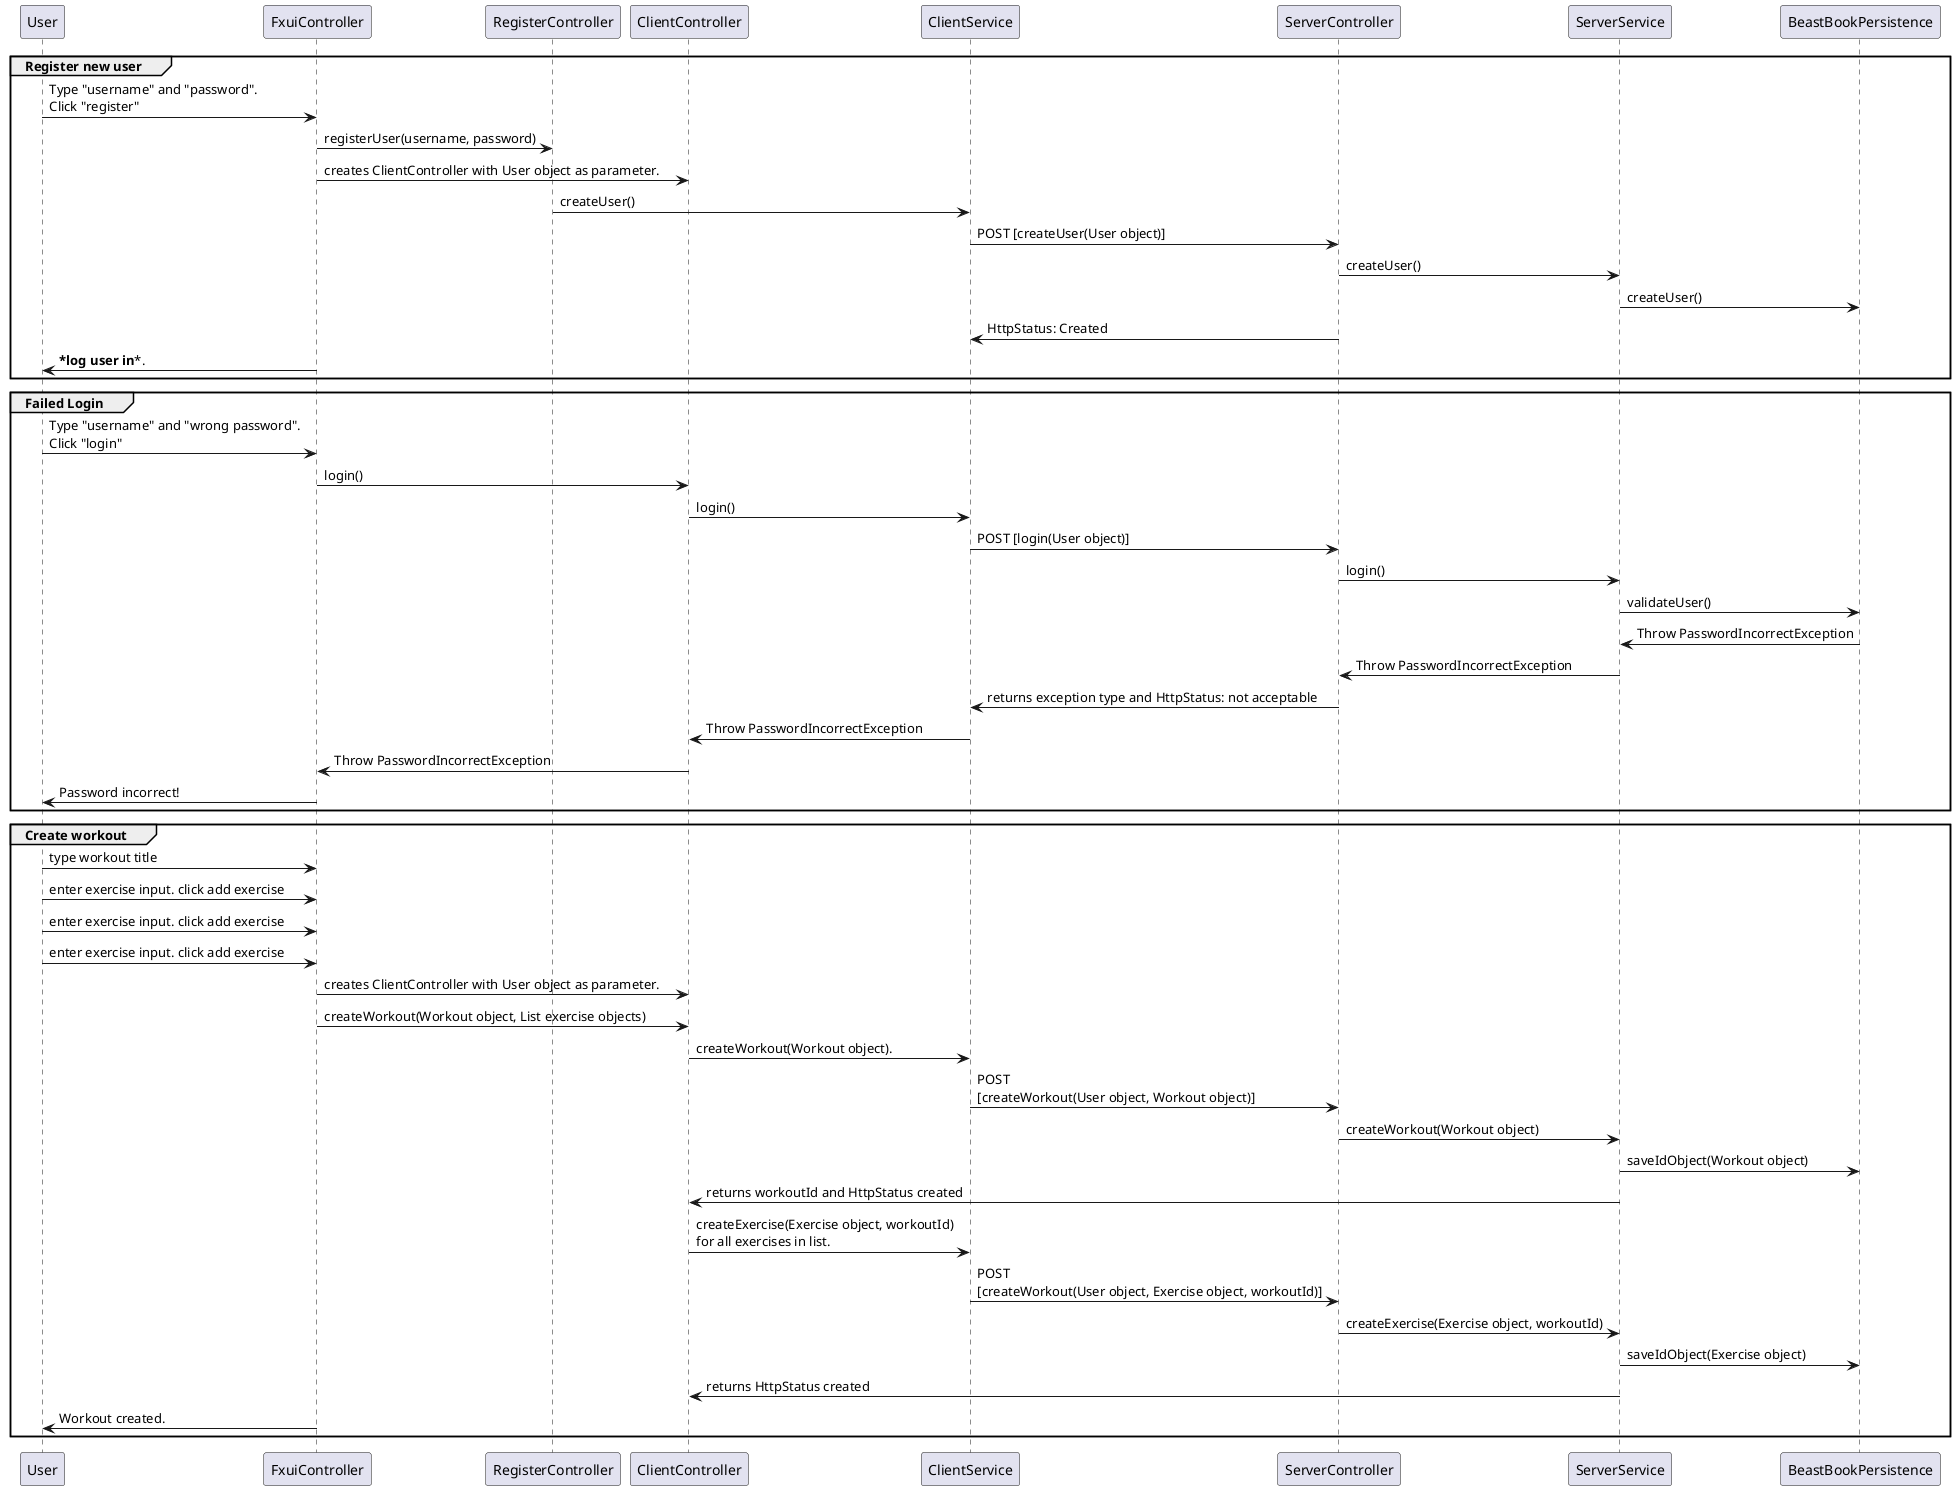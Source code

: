 @startuml sequenceDiagram

group Register new user
User -> FxuiController: Type "username" and "password".\nClick "register"
FxuiController -> RegisterController: registerUser(username, password)
FxuiController-> ClientController: creates ClientController with User object as parameter.
RegisterController -> ClientService: createUser()
ClientService -> ServerController: POST [createUser(User object)]
ServerController -> ServerService: createUser()
ServerService -> BeastBookPersistence: createUser()
ServerController -> ClientService: HttpStatus: Created
FxuiController -> User: ***log user in***.
end

group Failed Login
User -> FxuiController: Type "username" and "wrong password".\nClick "login"
FxuiController -> ClientController: login()
ClientController -> ClientService: login()
ClientService -> ServerController: POST [login(User object)]
ServerController -> ServerService: login()
ServerService -> BeastBookPersistence: validateUser()
BeastBookPersistence -> ServerService: Throw PasswordIncorrectException
ServerService -> ServerController: Throw PasswordIncorrectException
ServerController -> ClientService: returns exception type and HttpStatus: not acceptable
ClientService -> ClientController: Throw PasswordIncorrectException
ClientController -> FxuiController: Throw PasswordIncorrectException
FxuiController -> User: Password incorrect!
end

group Create workout
User -> FxuiController: type workout title
User -> FxuiController: enter exercise input. click add exercise
User -> FxuiController: enter exercise input. click add exercise
User -> FxuiController: enter exercise input. click add exercise
FxuiController-> ClientController: creates ClientController with User object as parameter.
FxuiController-> ClientController: createWorkout(Workout object, List exercise objects)
ClientController -> ClientService: createWorkout(Workout object).
ClientService -> ServerController: POST\n[createWorkout(User object, Workout object)]
ServerController -> ServerService: createWorkout(Workout object)
ServerService -> BeastBookPersistence: saveIdObject(Workout object)
ServerService -> ClientController: returns workoutId and HttpStatus created
ClientController -> ClientService: createExercise(Exercise object, workoutId)\nfor all exercises in list.
ClientService -> ServerController: POST\n[createWorkout(User object, Exercise object, workoutId)]
ServerController -> ServerService: createExercise(Exercise object, workoutId)
ServerService -> BeastBookPersistence: saveIdObject(Exercise object)
ServerService -> ClientController: returns HttpStatus created
FxuiController -> User: Workout created.
end

@enduml
